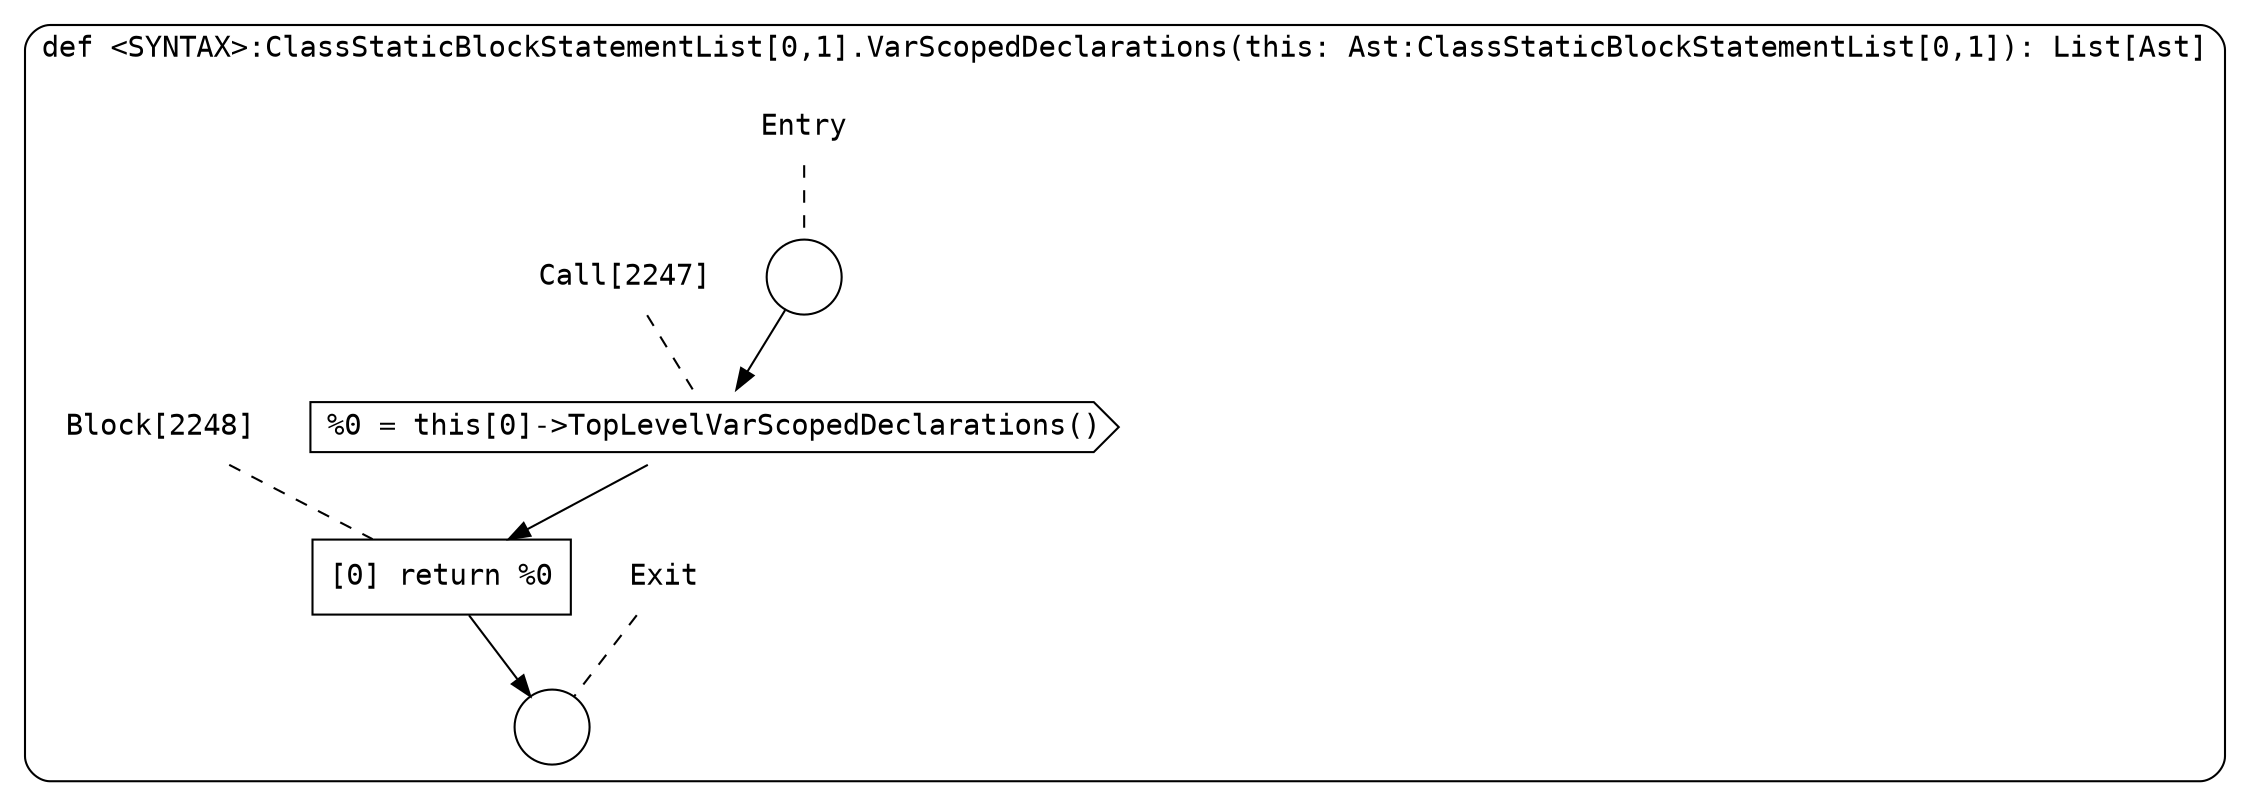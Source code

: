 digraph {
  graph [fontname = "Consolas"]
  node [fontname = "Consolas"]
  edge [fontname = "Consolas"]
  subgraph cluster450 {
    label = "def <SYNTAX>:ClassStaticBlockStatementList[0,1].VarScopedDeclarations(this: Ast:ClassStaticBlockStatementList[0,1]): List[Ast]"
    style = rounded
    cluster450_entry_name [shape=none, label=<<font color="black">Entry</font>>]
    cluster450_entry_name -> cluster450_entry [arrowhead=none, color="black", style=dashed]
    cluster450_entry [shape=circle label=" " color="black" fillcolor="white" style=filled]
    cluster450_entry -> node2247 [color="black"]
    cluster450_exit_name [shape=none, label=<<font color="black">Exit</font>>]
    cluster450_exit_name -> cluster450_exit [arrowhead=none, color="black", style=dashed]
    cluster450_exit [shape=circle label=" " color="black" fillcolor="white" style=filled]
    node2247_name [shape=none, label=<<font color="black">Call[2247]</font>>]
    node2247_name -> node2247 [arrowhead=none, color="black", style=dashed]
    node2247 [shape=cds, label=<<font color="black">%0 = this[0]-&gt;TopLevelVarScopedDeclarations()</font>> color="black" fillcolor="white", style=filled]
    node2247 -> node2248 [color="black"]
    node2248_name [shape=none, label=<<font color="black">Block[2248]</font>>]
    node2248_name -> node2248 [arrowhead=none, color="black", style=dashed]
    node2248 [shape=box, label=<<font color="black">[0] return %0<BR ALIGN="LEFT"/></font>> color="black" fillcolor="white", style=filled]
    node2248 -> cluster450_exit [color="black"]
  }
}